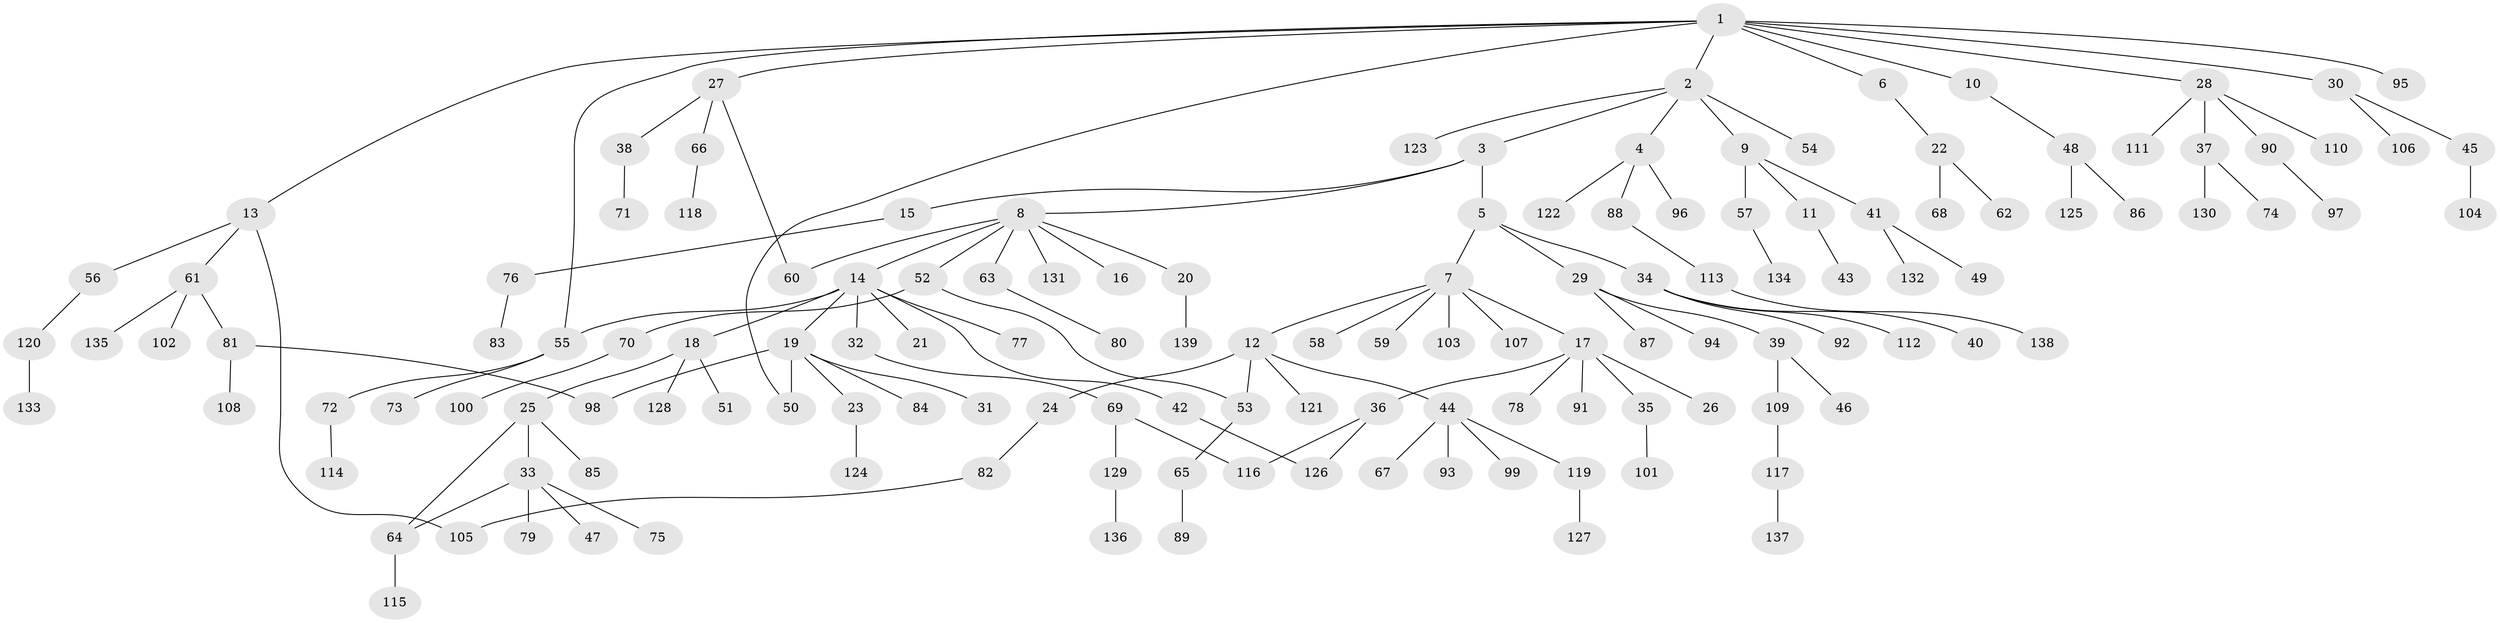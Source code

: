 // Generated by graph-tools (version 1.1) at 2025/10/02/27/25 16:10:51]
// undirected, 139 vertices, 147 edges
graph export_dot {
graph [start="1"]
  node [color=gray90,style=filled];
  1;
  2;
  3;
  4;
  5;
  6;
  7;
  8;
  9;
  10;
  11;
  12;
  13;
  14;
  15;
  16;
  17;
  18;
  19;
  20;
  21;
  22;
  23;
  24;
  25;
  26;
  27;
  28;
  29;
  30;
  31;
  32;
  33;
  34;
  35;
  36;
  37;
  38;
  39;
  40;
  41;
  42;
  43;
  44;
  45;
  46;
  47;
  48;
  49;
  50;
  51;
  52;
  53;
  54;
  55;
  56;
  57;
  58;
  59;
  60;
  61;
  62;
  63;
  64;
  65;
  66;
  67;
  68;
  69;
  70;
  71;
  72;
  73;
  74;
  75;
  76;
  77;
  78;
  79;
  80;
  81;
  82;
  83;
  84;
  85;
  86;
  87;
  88;
  89;
  90;
  91;
  92;
  93;
  94;
  95;
  96;
  97;
  98;
  99;
  100;
  101;
  102;
  103;
  104;
  105;
  106;
  107;
  108;
  109;
  110;
  111;
  112;
  113;
  114;
  115;
  116;
  117;
  118;
  119;
  120;
  121;
  122;
  123;
  124;
  125;
  126;
  127;
  128;
  129;
  130;
  131;
  132;
  133;
  134;
  135;
  136;
  137;
  138;
  139;
  1 -- 2;
  1 -- 6;
  1 -- 10;
  1 -- 13;
  1 -- 27;
  1 -- 28;
  1 -- 30;
  1 -- 50;
  1 -- 55;
  1 -- 95;
  2 -- 3;
  2 -- 4;
  2 -- 9;
  2 -- 54;
  2 -- 123;
  3 -- 5;
  3 -- 8;
  3 -- 15;
  4 -- 88;
  4 -- 96;
  4 -- 122;
  5 -- 7;
  5 -- 29;
  5 -- 34;
  6 -- 22;
  7 -- 12;
  7 -- 17;
  7 -- 58;
  7 -- 59;
  7 -- 103;
  7 -- 107;
  8 -- 14;
  8 -- 16;
  8 -- 20;
  8 -- 52;
  8 -- 60;
  8 -- 63;
  8 -- 131;
  9 -- 11;
  9 -- 41;
  9 -- 57;
  10 -- 48;
  11 -- 43;
  12 -- 24;
  12 -- 44;
  12 -- 53;
  12 -- 121;
  13 -- 56;
  13 -- 61;
  13 -- 105;
  14 -- 18;
  14 -- 19;
  14 -- 21;
  14 -- 32;
  14 -- 42;
  14 -- 77;
  14 -- 55;
  15 -- 76;
  17 -- 26;
  17 -- 35;
  17 -- 36;
  17 -- 78;
  17 -- 91;
  18 -- 25;
  18 -- 51;
  18 -- 128;
  19 -- 23;
  19 -- 31;
  19 -- 84;
  19 -- 98;
  19 -- 50;
  20 -- 139;
  22 -- 62;
  22 -- 68;
  23 -- 124;
  24 -- 82;
  25 -- 33;
  25 -- 85;
  25 -- 64;
  27 -- 38;
  27 -- 66;
  27 -- 60;
  28 -- 37;
  28 -- 90;
  28 -- 110;
  28 -- 111;
  29 -- 39;
  29 -- 87;
  29 -- 94;
  30 -- 45;
  30 -- 106;
  32 -- 69;
  33 -- 47;
  33 -- 64;
  33 -- 75;
  33 -- 79;
  34 -- 40;
  34 -- 92;
  34 -- 112;
  35 -- 101;
  36 -- 126;
  36 -- 116;
  37 -- 74;
  37 -- 130;
  38 -- 71;
  39 -- 46;
  39 -- 109;
  41 -- 49;
  41 -- 132;
  42 -- 126;
  44 -- 67;
  44 -- 93;
  44 -- 99;
  44 -- 119;
  45 -- 104;
  48 -- 86;
  48 -- 125;
  52 -- 70;
  52 -- 53;
  53 -- 65;
  55 -- 72;
  55 -- 73;
  56 -- 120;
  57 -- 134;
  61 -- 81;
  61 -- 102;
  61 -- 135;
  63 -- 80;
  64 -- 115;
  65 -- 89;
  66 -- 118;
  69 -- 116;
  69 -- 129;
  70 -- 100;
  72 -- 114;
  76 -- 83;
  81 -- 108;
  81 -- 98;
  82 -- 105;
  88 -- 113;
  90 -- 97;
  109 -- 117;
  113 -- 138;
  117 -- 137;
  119 -- 127;
  120 -- 133;
  129 -- 136;
}
